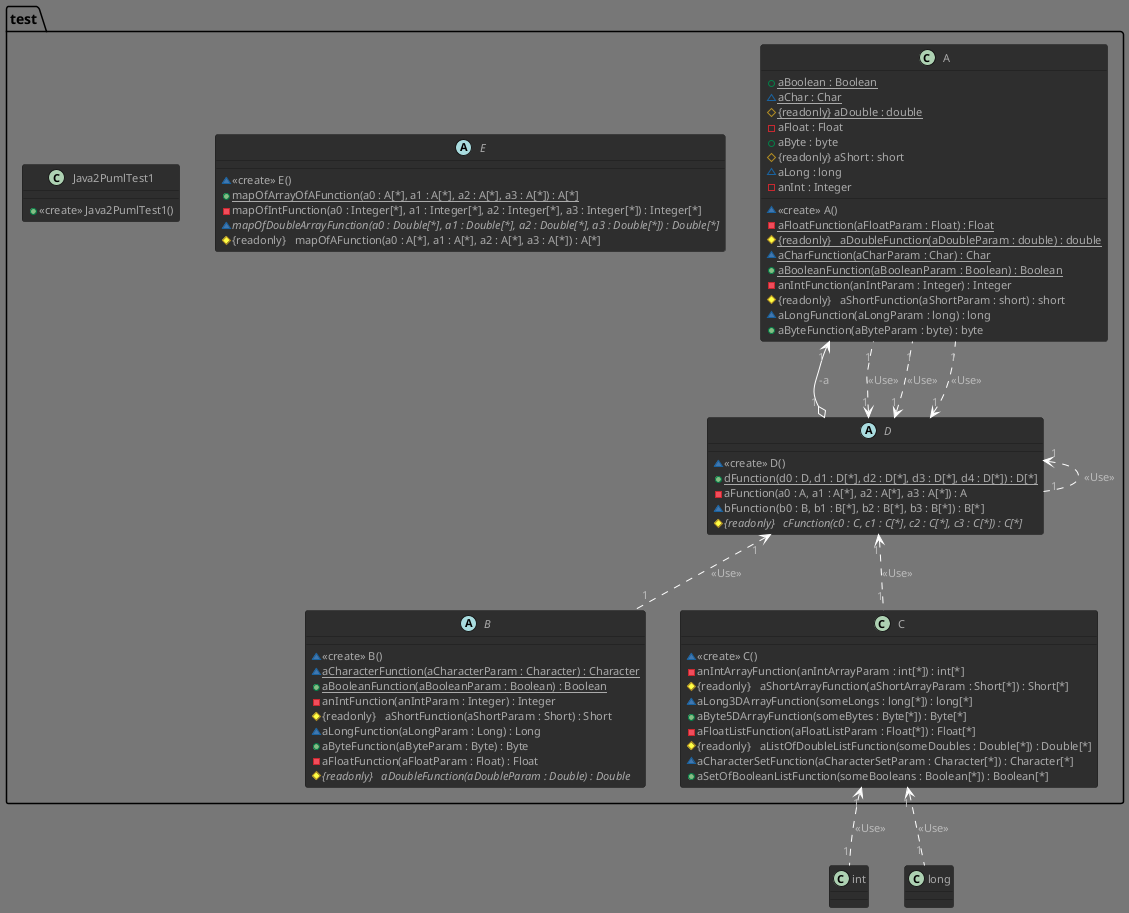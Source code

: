 @startuml
!theme reddress-darkgreen

class test.A {
~ <<create>> A()
+ {static} aBoolean : Boolean
~ {static} aChar : Char
# {static}  {readonly} aDouble : double
-aFloat : Float
+aByte : byte
# {readonly} aShort : short
~aLong : long
-anInt : Integer
- {static}   aFloatFunction(aFloatParam : Float) : Float
# {static}  {readonly}   aDoubleFunction(aDoubleParam : double) : double
~ {static}   aCharFunction(aCharParam : Char) : Char
+ {static}   aBooleanFunction(aBooleanParam : Boolean) : Boolean
-  anIntFunction(anIntParam : Integer) : Integer
# {readonly}   aShortFunction(aShortParam : short) : short
~  aLongFunction(aLongParam : long) : long
+  aByteFunction(aByteParam : byte) : byte

}
abstract test.B {
~ <<create>> B()
~ {static}   aCharacterFunction(aCharacterParam : Character) : Character
+ {static}   aBooleanFunction(aBooleanParam : Boolean) : Boolean
-  anIntFunction(anIntParam : Integer) : Integer
# {readonly}   aShortFunction(aShortParam : Short) : Short
~  aLongFunction(aLongParam : Long) : Long
+  aByteFunction(aByteParam : Byte) : Byte
-  aFloatFunction(aFloatParam : Float) : Float
# {abstract}  {readonly}   aDoubleFunction(aDoubleParam : Double) : Double

}
class test.C {
~ <<create>> C()
-  anIntArrayFunction(anIntArrayParam : int[*]) : int[*]
# {readonly}   aShortArrayFunction(aShortArrayParam : Short[*]) : Short[*]
~  aLong3DArrayFunction(someLongs : long[*]) : long[*]
+  aByte5DArrayFunction(someBytes : Byte[*]) : Byte[*]
-  aFloatListFunction(aFloatListParam : Float[*]) : Float[*]
# {readonly}   aListOfDoubleListFunction(someDoubles : Double[*]) : Double[*]
~  aCharacterSetFunction(aCharacterSetParam : Character[*]) : Character[*]
+  aSetOfBooleanListFunction(someBooleans : Boolean[*]) : Boolean[*]

}
abstract test.D {
~ <<create>> D()
+ {static}   dFunction(d0 : D, d1 : D[*], d2 : D[*], d3 : D[*], d4 : D[*]) : D[*]
-  aFunction(a0 : A, a1 : A[*], a2 : A[*], a3 : A[*]) : A
~  bFunction(b0 : B, b1 : B[*], b2 : B[*], b3 : B[*]) : B[*]
# {abstract}  {readonly}   cFunction(c0 : C, c1 : C[*], c2 : C[*], c3 : C[*]) : C[*]

}
abstract test.E {
~ <<create>> E()
+ {static}   mapOfArrayOfAFunction(a0 : A[*], a1 : A[*], a2 : A[*], a3 : A[*]) : A[*]
-  mapOfIntFunction(a0 : Integer[*], a1 : Integer[*], a2 : Integer[*], a3 : Integer[*]) : Integer[*]
~ {abstract}   mapOfDoubleArrayFunction(a0 : Double[*], a1 : Double[*], a2 : Double[*], a3 : Double[*]) : Double[*]
# {readonly}   mapOfAFunction(a0 : A[*], a1 : A[*], a2 : A[*], a3 : A[*]) : A[*]

}
class test.Java2PumlTest1 {
+ <<create>> Java2PumlTest1()

}
"test.C""1" <.. "1""int" : <<Use>>
"test.C""1" <.. "1""long" : <<Use>>
test.A"1" <--o "1"D : -a
"test.D""1" <.. "1""test.D" : <<Use>>
"test.D""1" <.. "1""test.A" : <<Use>>
"test.D""1" <.. "1""test.A" : <<Use>>
"test.D""1" <.. "1""test.A" : <<Use>>
"test.D""1" <.. "1""test.B" : <<Use>>
"test.D""1" <.. "1""test.C" : <<Use>>

@enduml

